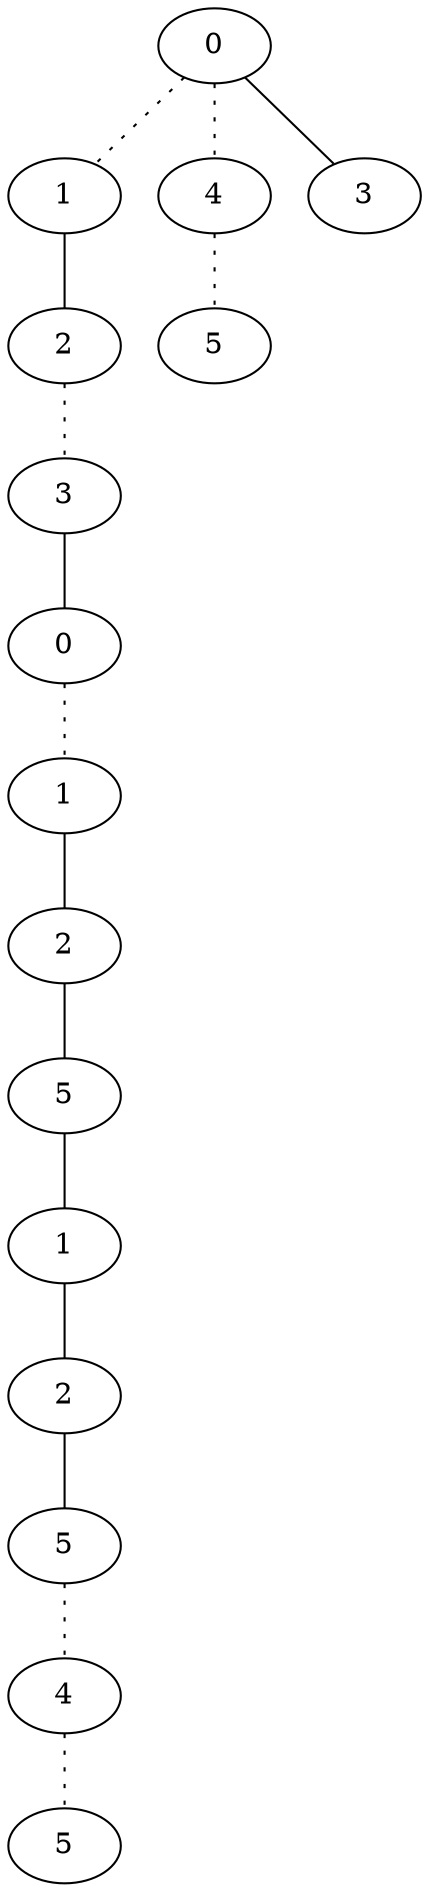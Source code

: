 graph {
a0[label=0];
a1[label=1];
a2[label=2];
a3[label=3];
a4[label=0];
a5[label=1];
a6[label=2];
a7[label=5];
a8[label=1];
a9[label=2];
a10[label=5];
a11[label=4];
a12[label=5];
a13[label=4];
a14[label=5];
a15[label=3];
a0 -- a1 [style=dotted];
a0 -- a13 [style=dotted];
a0 -- a15;
a1 -- a2;
a2 -- a3 [style=dotted];
a3 -- a4;
a4 -- a5 [style=dotted];
a5 -- a6;
a6 -- a7;
a7 -- a8;
a8 -- a9;
a9 -- a10;
a10 -- a11 [style=dotted];
a11 -- a12 [style=dotted];
a13 -- a14 [style=dotted];
}
